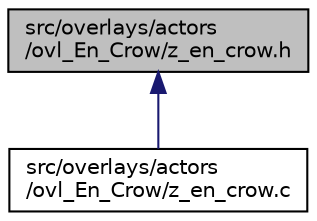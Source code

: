 digraph "src/overlays/actors/ovl_En_Crow/z_en_crow.h"
{
 // LATEX_PDF_SIZE
  edge [fontname="Helvetica",fontsize="10",labelfontname="Helvetica",labelfontsize="10"];
  node [fontname="Helvetica",fontsize="10",shape=record];
  Node1 [label="src/overlays/actors\l/ovl_En_Crow/z_en_crow.h",height=0.2,width=0.4,color="black", fillcolor="grey75", style="filled", fontcolor="black",tooltip=" "];
  Node1 -> Node2 [dir="back",color="midnightblue",fontsize="10",style="solid",fontname="Helvetica"];
  Node2 [label="src/overlays/actors\l/ovl_En_Crow/z_en_crow.c",height=0.2,width=0.4,color="black", fillcolor="white", style="filled",URL="$d7/df3/z__en__crow_8c.html",tooltip=" "];
}
